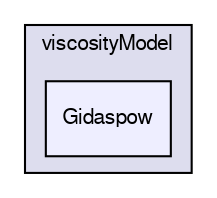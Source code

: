 digraph "applications/solvers/multiphase/twoPhaseEulerFoam/phaseCompressibleTurbulenceModels/kineticTheoryModels/viscosityModel/Gidaspow" {
  bgcolor=transparent;
  compound=true
  node [ fontsize="10", fontname="FreeSans"];
  edge [ labelfontsize="10", labelfontname="FreeSans"];
  subgraph clusterdir_3a016090ec0dbe2adbd41e72261da980 {
    graph [ bgcolor="#ddddee", pencolor="black", label="viscosityModel" fontname="FreeSans", fontsize="10", URL="dir_3a016090ec0dbe2adbd41e72261da980.html"]
  dir_6376b08a1a0cc667429a7c0fc0c9daee [shape=box, label="Gidaspow", style="filled", fillcolor="#eeeeff", pencolor="black", URL="dir_6376b08a1a0cc667429a7c0fc0c9daee.html"];
  }
}
